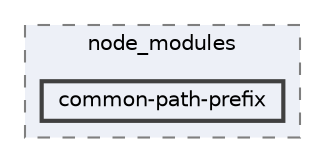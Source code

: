 digraph "pkiclassroomrescheduler/src/main/frontend/node_modules/common-path-prefix"
{
 // LATEX_PDF_SIZE
  bgcolor="transparent";
  edge [fontname=Helvetica,fontsize=10,labelfontname=Helvetica,labelfontsize=10];
  node [fontname=Helvetica,fontsize=10,shape=box,height=0.2,width=0.4];
  compound=true
  subgraph clusterdir_72953eda66ccb3a2722c28e1c3e6c23b {
    graph [ bgcolor="#edf0f7", pencolor="grey50", label="node_modules", fontname=Helvetica,fontsize=10 style="filled,dashed", URL="dir_72953eda66ccb3a2722c28e1c3e6c23b.html",tooltip=""]
  dir_68f033f06651cb751187f0a947be77c4 [label="common-path-prefix", fillcolor="#edf0f7", color="grey25", style="filled,bold", URL="dir_68f033f06651cb751187f0a947be77c4.html",tooltip=""];
  }
}
